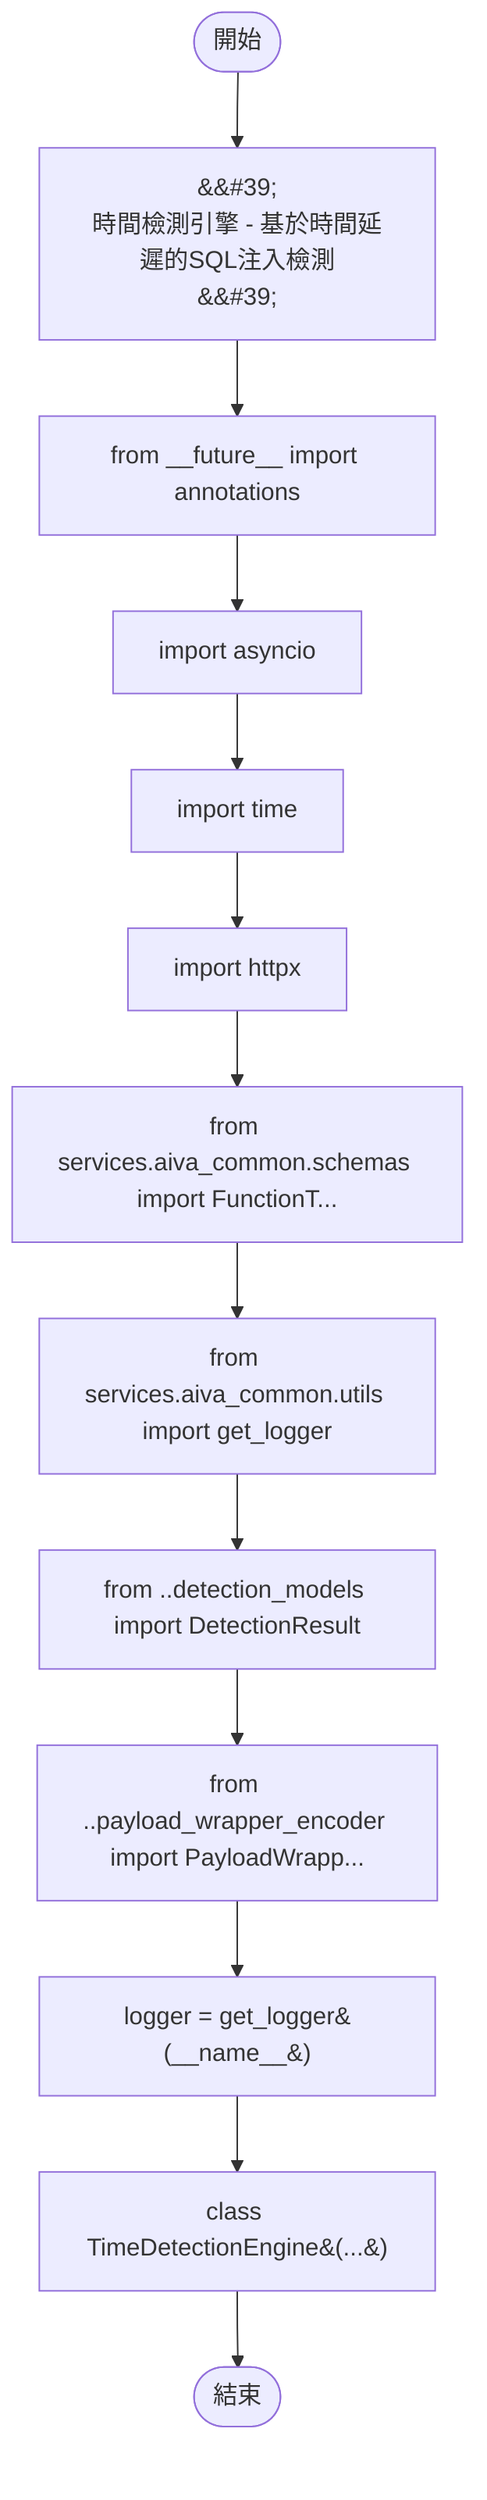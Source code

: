 flowchart TB
    n1([開始])
    n2([結束])
    n3[&amp;&#35;39;\n時間檢測引擎 - 基於時間延遲的SQL注入檢測\n&amp;&#35;39;]
    n4[from __future__ import annotations]
    n5[import asyncio]
    n6[import time]
    n7[import httpx]
    n8[from services.aiva_common.schemas import FunctionT...]
    n9[from services.aiva_common.utils import get_logger]
    n10[from ..detection_models import DetectionResult]
    n11[from ..payload_wrapper_encoder import PayloadWrapp...]
    n12[logger = get_logger&#40;__name__&#41;]
    n13[class TimeDetectionEngine&#40;...&#41;]
    n1 --> n3
    n3 --> n4
    n4 --> n5
    n5 --> n6
    n6 --> n7
    n7 --> n8
    n8 --> n9
    n9 --> n10
    n10 --> n11
    n11 --> n12
    n12 --> n13
    n13 --> n2